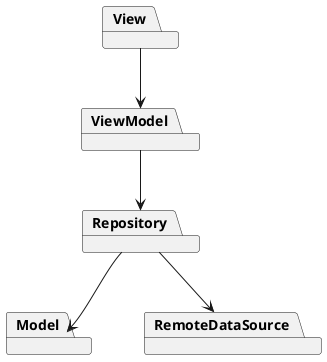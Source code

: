 @startuml

skinparam monochrome true
skinparam shadowing false
skinparam genericDisplay old
skinparam classAttributeIconSize 0
hide circle


package View

package ViewModel

package Repository

package RemoteDataSource

package Model

View --> ViewModel
ViewModel --> Repository
Repository --> RemoteDataSource
Repository --> Model
Model -[hidden]> Model


@enduml